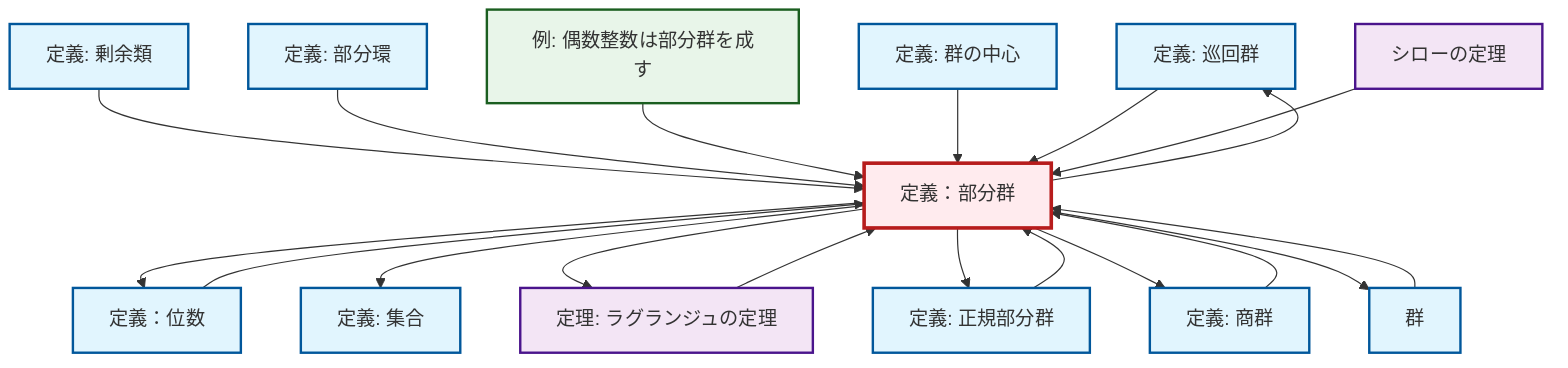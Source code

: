 graph TD
    classDef definition fill:#e1f5fe,stroke:#01579b,stroke-width:2px
    classDef theorem fill:#f3e5f5,stroke:#4a148c,stroke-width:2px
    classDef axiom fill:#fff3e0,stroke:#e65100,stroke-width:2px
    classDef example fill:#e8f5e9,stroke:#1b5e20,stroke-width:2px
    classDef current fill:#ffebee,stroke:#b71c1c,stroke-width:3px
    def-cyclic-group["定義: 巡回群"]:::definition
    ex-even-integers-subgroup["例: 偶数整数は部分群を成す"]:::example
    def-subring["定義: 部分環"]:::definition
    def-center-of-group["定義: 群の中心"]:::definition
    def-subgroup["定義：部分群"]:::definition
    def-quotient-group["定義: 商群"]:::definition
    def-coset["定義: 剰余類"]:::definition
    def-set["定義: 集合"]:::definition
    def-normal-subgroup["定義: 正規部分群"]:::definition
    def-order["定義：位数"]:::definition
    thm-sylow["シローの定理"]:::theorem
    thm-lagrange["定理: ラグランジュの定理"]:::theorem
    def-group["群"]:::definition
    def-subgroup --> def-order
    def-order --> def-subgroup
    def-coset --> def-subgroup
    def-quotient-group --> def-subgroup
    def-subring --> def-subgroup
    def-subgroup --> def-set
    ex-even-integers-subgroup --> def-subgroup
    def-subgroup --> thm-lagrange
    def-subgroup --> def-normal-subgroup
    def-center-of-group --> def-subgroup
    thm-lagrange --> def-subgroup
    def-cyclic-group --> def-subgroup
    def-group --> def-subgroup
    def-subgroup --> def-cyclic-group
    def-normal-subgroup --> def-subgroup
    def-subgroup --> def-quotient-group
    def-subgroup --> def-group
    thm-sylow --> def-subgroup
    class def-subgroup current